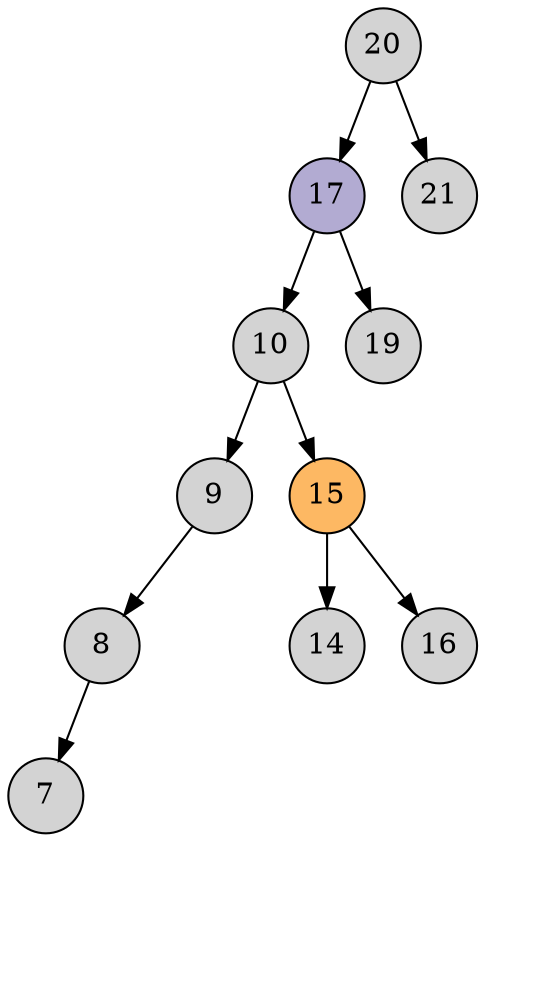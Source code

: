 digraph g{
    node[shape=circle style="filled" fixedsize=true]
    1,2,3,4,5,6,7,8,9,10,11;
    2[fillcolor="/puor4/3" label="11"];
    node[style="invis"];
    1->{2,3};
    2->{4};
    2->{5};
    4->6->7->8;
    4->9->{10};
    9->11;
    9[fillcolor="/puor4/2"]
    11[label="12"]
    edge [style="invis"];
    11->13;
    6->66;
    7->77;
    8->88;
    1[label="20"]
    3[label="21"];
    2[label="17"];
    5[label="19"];
    4[label="10"];
    6[label="9"];
    7[label="8"];
    8[label="7"];
    9[label="15"];
    10[label="14"];
    11[label="16"];
    12[label="16"];
}
